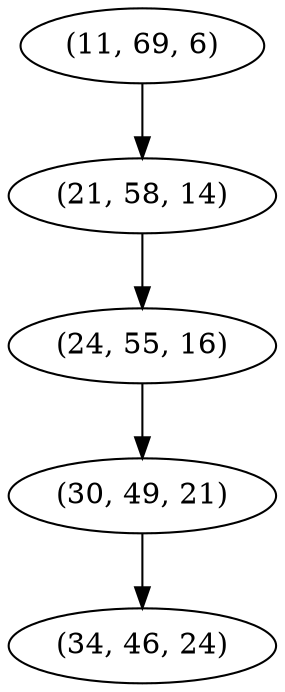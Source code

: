 digraph tree {
    "(11, 69, 6)";
    "(21, 58, 14)";
    "(24, 55, 16)";
    "(30, 49, 21)";
    "(34, 46, 24)";
    "(11, 69, 6)" -> "(21, 58, 14)";
    "(21, 58, 14)" -> "(24, 55, 16)";
    "(24, 55, 16)" -> "(30, 49, 21)";
    "(30, 49, 21)" -> "(34, 46, 24)";
}
